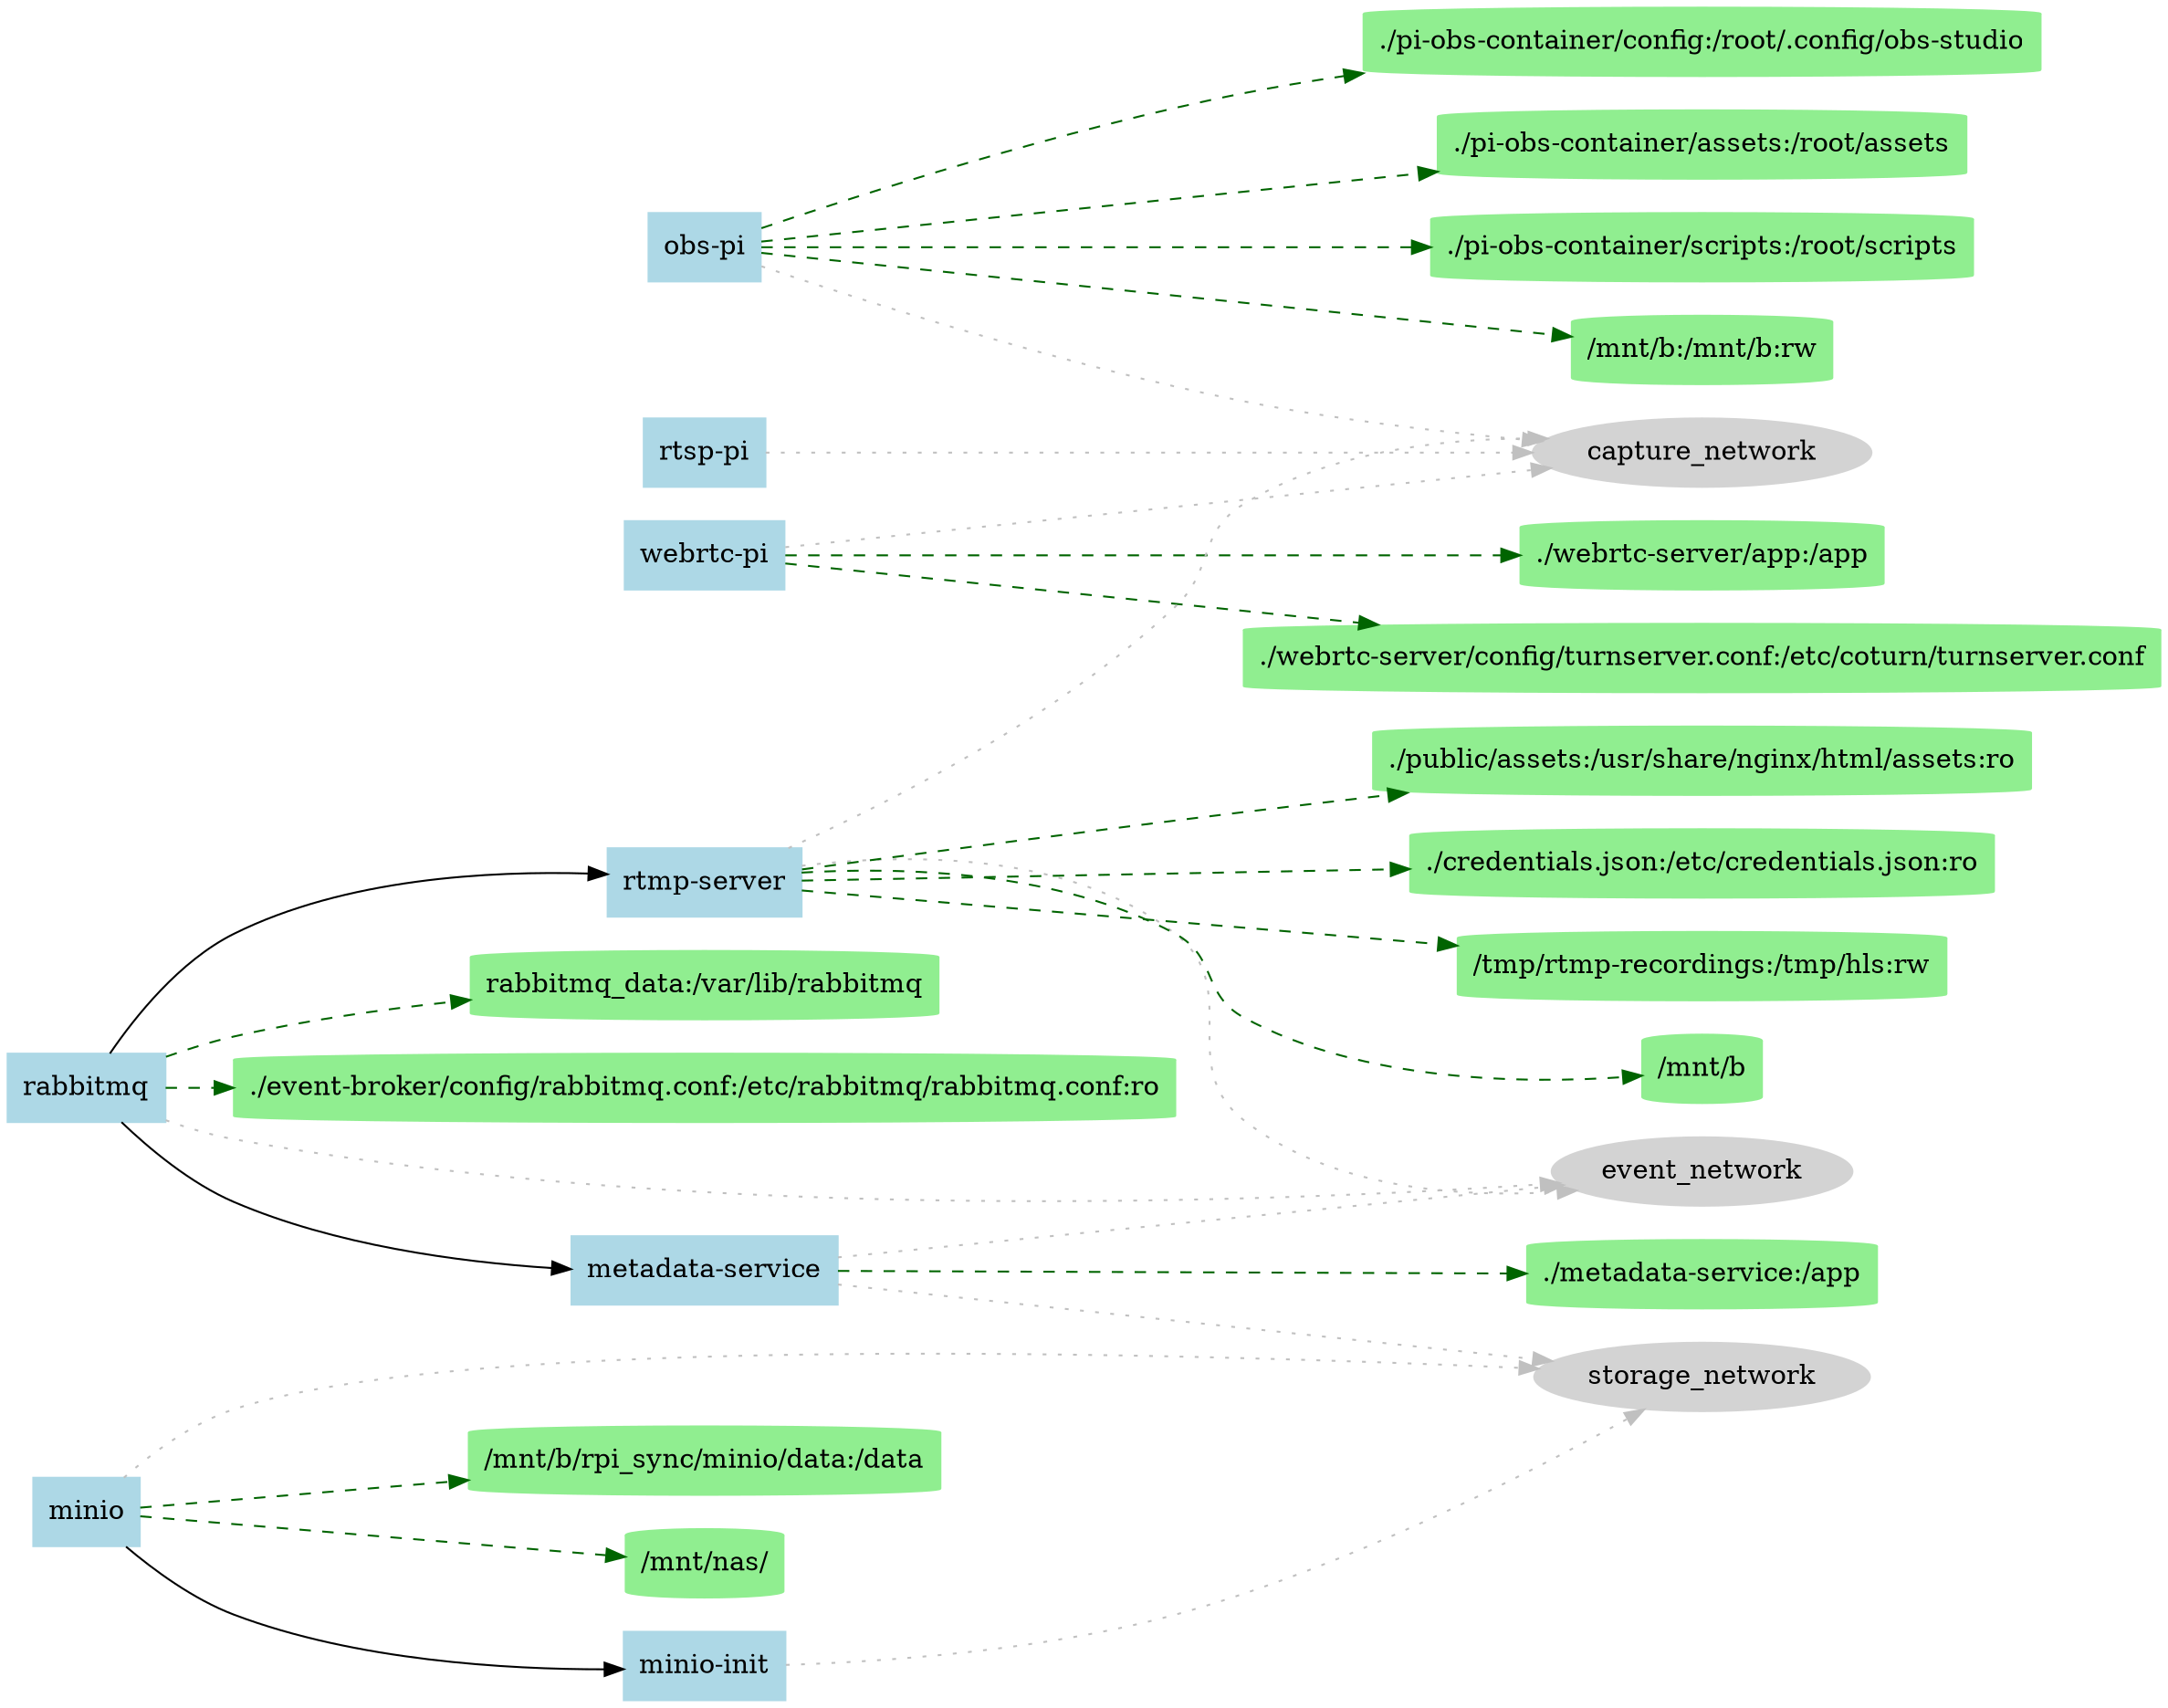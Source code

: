digraph docker_compose {
  rankdir=LR;
  node [shape=box, style=filled, color=lightblue];
  "obs-pi" [label="obs-pi"];
  "obs-pi" -> "net::capture_network" [style=dotted, color=gray];
  "net::capture_network" [label="capture_network" shape=ellipse color=lightgray];
  "obs-pi" -> "vol::./pi-obs-container/config:/root/.config/obs-studio" [style=dashed, color=darkgreen];
  "vol::./pi-obs-container/config:/root/.config/obs-studio" [label="./pi-obs-container/config:/root/.config/obs-studio" shape=cylinder color=lightgreen];
  "obs-pi" -> "vol::./pi-obs-container/assets:/root/assets" [style=dashed, color=darkgreen];
  "vol::./pi-obs-container/assets:/root/assets" [label="./pi-obs-container/assets:/root/assets" shape=cylinder color=lightgreen];
  "obs-pi" -> "vol::./pi-obs-container/scripts:/root/scripts" [style=dashed, color=darkgreen];
  "vol::./pi-obs-container/scripts:/root/scripts" [label="./pi-obs-container/scripts:/root/scripts" shape=cylinder color=lightgreen];
  "obs-pi" -> "vol::/mnt/b:/mnt/b:rw" [style=dashed, color=darkgreen];
  "vol::/mnt/b:/mnt/b:rw" [label="/mnt/b:/mnt/b:rw" shape=cylinder color=lightgreen];
  "webrtc-pi" [label="webrtc-pi"];
  "webrtc-pi" -> "net::capture_network" [style=dotted, color=gray];
  "net::capture_network" [label="capture_network" shape=ellipse color=lightgray];
  "webrtc-pi" -> "vol::./webrtc-server/app:/app" [style=dashed, color=darkgreen];
  "vol::./webrtc-server/app:/app" [label="./webrtc-server/app:/app" shape=cylinder color=lightgreen];
  "webrtc-pi" -> "vol::./webrtc-server/config/turnserver.conf:/etc/coturn/turnserver.conf" [style=dashed, color=darkgreen];
  "vol::./webrtc-server/config/turnserver.conf:/etc/coturn/turnserver.conf" [label="./webrtc-server/config/turnserver.conf:/etc/coturn/turnserver.conf" shape=cylinder color=lightgreen];
  "rtsp-pi" [label="rtsp-pi"];
  "rtsp-pi" -> "net::capture_network" [style=dotted, color=gray];
  "net::capture_network" [label="capture_network" shape=ellipse color=lightgray];
  "rtmp-server" [label="rtmp-server"];
  "rabbitmq" -> "rtmp-server";
  "rtmp-server" -> "net::capture_network" [style=dotted, color=gray];
  "net::capture_network" [label="capture_network" shape=ellipse color=lightgray];
  "rtmp-server" -> "net::event_network" [style=dotted, color=gray];
  "net::event_network" [label="event_network" shape=ellipse color=lightgray];
  "rtmp-server" -> "vol::/mnt/b" [style=dashed, color=darkgreen];
  "vol::/mnt/b" [label="/mnt/b" shape=cylinder color=lightgreen];
  "rtmp-server" -> "vol::./public/assets:/usr/share/nginx/html/assets:ro" [style=dashed, color=darkgreen];
  "vol::./public/assets:/usr/share/nginx/html/assets:ro" [label="./public/assets:/usr/share/nginx/html/assets:ro" shape=cylinder color=lightgreen];
  "rtmp-server" -> "vol::./credentials.json:/etc/credentials.json:ro" [style=dashed, color=darkgreen];
  "vol::./credentials.json:/etc/credentials.json:ro" [label="./credentials.json:/etc/credentials.json:ro" shape=cylinder color=lightgreen];
  "rtmp-server" -> "vol::/tmp/rtmp-recordings:/tmp/hls:rw" [style=dashed, color=darkgreen];
  "vol::/tmp/rtmp-recordings:/tmp/hls:rw" [label="/tmp/rtmp-recordings:/tmp/hls:rw" shape=cylinder color=lightgreen];
  "minio" [label="minio"];
  "minio" -> "net::storage_network" [style=dotted, color=gray];
  "net::storage_network" [label="storage_network" shape=ellipse color=lightgray];
  "minio" -> "vol::/mnt/b/rpi_sync/minio/data:/data" [style=dashed, color=darkgreen];
  "vol::/mnt/b/rpi_sync/minio/data:/data" [label="/mnt/b/rpi_sync/minio/data:/data" shape=cylinder color=lightgreen];
  "minio" -> "vol::/mnt/nas/" [style=dashed, color=darkgreen];
  "vol::/mnt/nas/" [label="/mnt/nas/" shape=cylinder color=lightgreen];
  "minio-init" [label="minio-init"];
  "minio" -> "minio-init";
  "minio-init" -> "net::storage_network" [style=dotted, color=gray];
  "net::storage_network" [label="storage_network" shape=ellipse color=lightgray];
  "rabbitmq" [label="rabbitmq"];
  "rabbitmq" -> "net::event_network" [style=dotted, color=gray];
  "net::event_network" [label="event_network" shape=ellipse color=lightgray];
  "rabbitmq" -> "vol::rabbitmq_data:/var/lib/rabbitmq" [style=dashed, color=darkgreen];
  "vol::rabbitmq_data:/var/lib/rabbitmq" [label="rabbitmq_data:/var/lib/rabbitmq" shape=cylinder color=lightgreen];
  "rabbitmq" -> "vol::./event-broker/config/rabbitmq.conf:/etc/rabbitmq/rabbitmq.conf:ro" [style=dashed, color=darkgreen];
  "vol::./event-broker/config/rabbitmq.conf:/etc/rabbitmq/rabbitmq.conf:ro" [label="./event-broker/config/rabbitmq.conf:/etc/rabbitmq/rabbitmq.conf:ro" shape=cylinder color=lightgreen];
  "metadata-service" [label="metadata-service"];
  "rabbitmq" -> "metadata-service";
  "metadata-service" -> "net::event_network" [style=dotted, color=gray];
  "net::event_network" [label="event_network" shape=ellipse color=lightgray];
  "metadata-service" -> "net::storage_network" [style=dotted, color=gray];
  "net::storage_network" [label="storage_network" shape=ellipse color=lightgray];
  "metadata-service" -> "vol::./metadata-service:/app" [style=dashed, color=darkgreen];
  "vol::./metadata-service:/app" [label="./metadata-service:/app" shape=cylinder color=lightgreen];
}